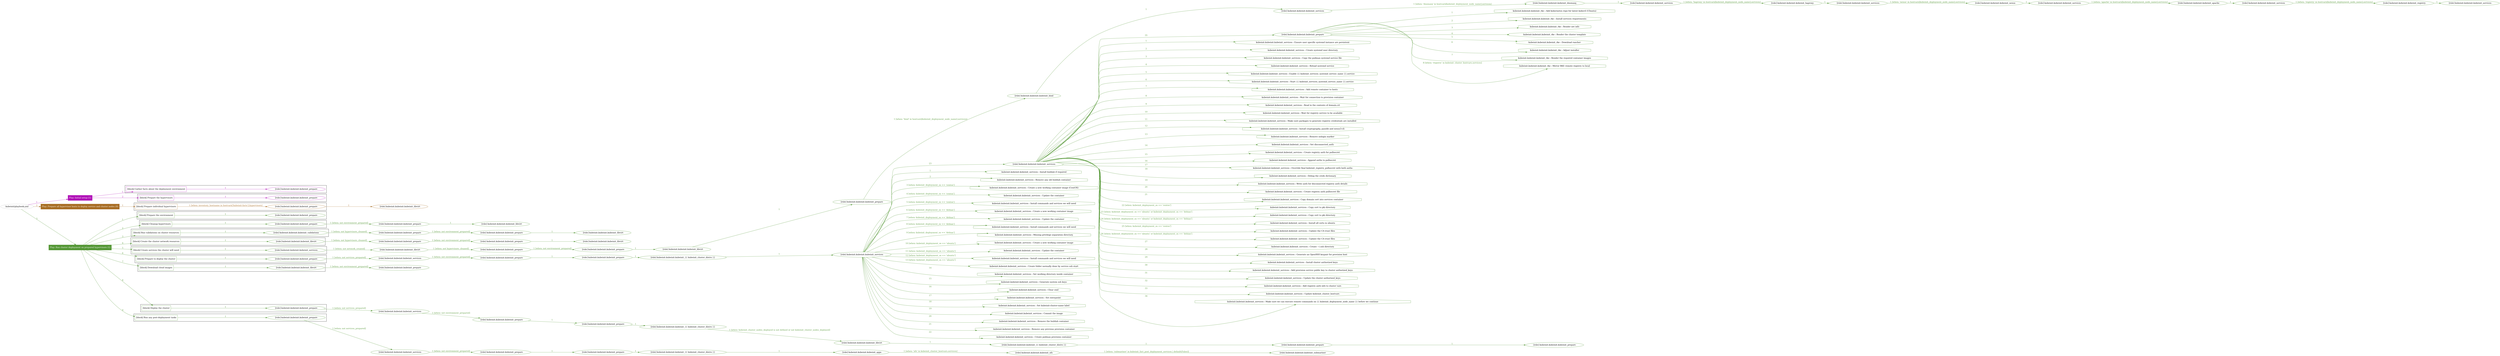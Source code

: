 digraph {
	graph [concentrate=true ordering=in rankdir=LR ratio=fill]
	edge [esep=5 sep=10]
	"kubeinit/playbook.yml" [id=root_node style=dotted]
	play_c46e09bc [label="Play: Initial setup (1)" color="#b114b8" fontcolor="#ffffff" id=play_c46e09bc shape=box style=filled tooltip=localhost]
	"kubeinit/playbook.yml" -> play_c46e09bc [label="1 " color="#b114b8" fontcolor="#b114b8" id=edge_ba6c7471 labeltooltip="1 " tooltip="1 "]
	subgraph "kubeinit.kubeinit.kubeinit_prepare" {
		role_e2528afa [label="[role] kubeinit.kubeinit.kubeinit_prepare" color="#b114b8" id=role_e2528afa tooltip="kubeinit.kubeinit.kubeinit_prepare"]
	}
	subgraph "kubeinit.kubeinit.kubeinit_prepare" {
		role_ebcd9da9 [label="[role] kubeinit.kubeinit.kubeinit_prepare" color="#b114b8" id=role_ebcd9da9 tooltip="kubeinit.kubeinit.kubeinit_prepare"]
	}
	subgraph "Play: Initial setup (1)" {
		play_c46e09bc -> block_710f8252 [label=1 color="#b114b8" fontcolor="#b114b8" id=edge_ca37a5b6 labeltooltip=1 tooltip=1]
		subgraph cluster_block_710f8252 {
			block_710f8252 [label="[block] Gather facts about the deployment environment" color="#b114b8" id=block_710f8252 labeltooltip="Gather facts about the deployment environment" shape=box tooltip="Gather facts about the deployment environment"]
			block_710f8252 -> role_e2528afa [label="1 " color="#b114b8" fontcolor="#b114b8" id=edge_9f2f6e4f labeltooltip="1 " tooltip="1 "]
		}
		play_c46e09bc -> block_f5697da4 [label=2 color="#b114b8" fontcolor="#b114b8" id=edge_acd3ba18 labeltooltip=2 tooltip=2]
		subgraph cluster_block_f5697da4 {
			block_f5697da4 [label="[block] Prepare the hypervisors" color="#b114b8" id=block_f5697da4 labeltooltip="Prepare the hypervisors" shape=box tooltip="Prepare the hypervisors"]
			block_f5697da4 -> role_ebcd9da9 [label="1 " color="#b114b8" fontcolor="#b114b8" id=edge_2b96298d labeltooltip="1 " tooltip="1 "]
		}
	}
	play_56b9b101 [label="Play: Prepare all hypervisor hosts to deploy service and cluster nodes (0)" color="#a86d24" fontcolor="#ffffff" id=play_56b9b101 shape=box style=filled tooltip="Play: Prepare all hypervisor hosts to deploy service and cluster nodes (0)"]
	"kubeinit/playbook.yml" -> play_56b9b101 [label="2 " color="#a86d24" fontcolor="#a86d24" id=edge_48392dcd labeltooltip="2 " tooltip="2 "]
	subgraph "kubeinit.kubeinit.kubeinit_libvirt" {
		role_dea0fd2e [label="[role] kubeinit.kubeinit.kubeinit_libvirt" color="#a86d24" id=role_dea0fd2e tooltip="kubeinit.kubeinit.kubeinit_libvirt"]
	}
	subgraph "kubeinit.kubeinit.kubeinit_prepare" {
		role_e6b240fb [label="[role] kubeinit.kubeinit.kubeinit_prepare" color="#a86d24" id=role_e6b240fb tooltip="kubeinit.kubeinit.kubeinit_prepare"]
		role_e6b240fb -> role_dea0fd2e [label="1 " color="#a86d24" fontcolor="#a86d24" id=edge_d7a2cbfe labeltooltip="1 " tooltip="1 "]
	}
	subgraph "Play: Prepare all hypervisor hosts to deploy service and cluster nodes (0)" {
		play_56b9b101 -> block_b74ad9a2 [label=1 color="#a86d24" fontcolor="#a86d24" id=edge_fc58153c labeltooltip=1 tooltip=1]
		subgraph cluster_block_b74ad9a2 {
			block_b74ad9a2 [label="[block] Prepare individual hypervisors" color="#a86d24" id=block_b74ad9a2 labeltooltip="Prepare individual hypervisors" shape=box tooltip="Prepare individual hypervisors"]
			block_b74ad9a2 -> role_e6b240fb [label="1 [when: inventory_hostname in hostvars['kubeinit-facts'].hypervisors]" color="#a86d24" fontcolor="#a86d24" id=edge_200238da labeltooltip="1 [when: inventory_hostname in hostvars['kubeinit-facts'].hypervisors]" tooltip="1 [when: inventory_hostname in hostvars['kubeinit-facts'].hypervisors]"]
		}
	}
	play_9f442074 [label="Play: Run cluster deployment on prepared hypervisors (1)" color="#549735" fontcolor="#ffffff" id=play_9f442074 shape=box style=filled tooltip=localhost]
	"kubeinit/playbook.yml" -> play_9f442074 [label="3 " color="#549735" fontcolor="#549735" id=edge_b5af6851 labeltooltip="3 " tooltip="3 "]
	subgraph "kubeinit.kubeinit.kubeinit_prepare" {
		role_be5d8d5f [label="[role] kubeinit.kubeinit.kubeinit_prepare" color="#549735" id=role_be5d8d5f tooltip="kubeinit.kubeinit.kubeinit_prepare"]
	}
	subgraph "kubeinit.kubeinit.kubeinit_libvirt" {
		role_b0519c19 [label="[role] kubeinit.kubeinit.kubeinit_libvirt" color="#549735" id=role_b0519c19 tooltip="kubeinit.kubeinit.kubeinit_libvirt"]
	}
	subgraph "kubeinit.kubeinit.kubeinit_prepare" {
		role_8547b189 [label="[role] kubeinit.kubeinit.kubeinit_prepare" color="#549735" id=role_8547b189 tooltip="kubeinit.kubeinit.kubeinit_prepare"]
		role_8547b189 -> role_b0519c19 [label="1 " color="#549735" fontcolor="#549735" id=edge_83892c05 labeltooltip="1 " tooltip="1 "]
	}
	subgraph "kubeinit.kubeinit.kubeinit_prepare" {
		role_3722acb4 [label="[role] kubeinit.kubeinit.kubeinit_prepare" color="#549735" id=role_3722acb4 tooltip="kubeinit.kubeinit.kubeinit_prepare"]
		role_3722acb4 -> role_8547b189 [label="1 [when: not environment_prepared]" color="#549735" fontcolor="#549735" id=edge_79a91686 labeltooltip="1 [when: not environment_prepared]" tooltip="1 [when: not environment_prepared]"]
	}
	subgraph "kubeinit.kubeinit.kubeinit_libvirt" {
		role_2b39a159 [label="[role] kubeinit.kubeinit.kubeinit_libvirt" color="#549735" id=role_2b39a159 tooltip="kubeinit.kubeinit.kubeinit_libvirt"]
	}
	subgraph "kubeinit.kubeinit.kubeinit_prepare" {
		role_0f35bf58 [label="[role] kubeinit.kubeinit.kubeinit_prepare" color="#549735" id=role_0f35bf58 tooltip="kubeinit.kubeinit.kubeinit_prepare"]
		role_0f35bf58 -> role_2b39a159 [label="1 " color="#549735" fontcolor="#549735" id=edge_fd2550cf labeltooltip="1 " tooltip="1 "]
	}
	subgraph "kubeinit.kubeinit.kubeinit_prepare" {
		role_67ade8ed [label="[role] kubeinit.kubeinit.kubeinit_prepare" color="#549735" id=role_67ade8ed tooltip="kubeinit.kubeinit.kubeinit_prepare"]
		role_67ade8ed -> role_0f35bf58 [label="1 [when: not environment_prepared]" color="#549735" fontcolor="#549735" id=edge_0efee9ea labeltooltip="1 [when: not environment_prepared]" tooltip="1 [when: not environment_prepared]"]
	}
	subgraph "kubeinit.kubeinit.kubeinit_validations" {
		role_95cd15e5 [label="[role] kubeinit.kubeinit.kubeinit_validations" color="#549735" id=role_95cd15e5 tooltip="kubeinit.kubeinit.kubeinit_validations"]
		role_95cd15e5 -> role_67ade8ed [label="1 [when: not hypervisors_cleaned]" color="#549735" fontcolor="#549735" id=edge_dd3701ad labeltooltip="1 [when: not hypervisors_cleaned]" tooltip="1 [when: not hypervisors_cleaned]"]
	}
	subgraph "kubeinit.kubeinit.kubeinit_libvirt" {
		role_23e00dcb [label="[role] kubeinit.kubeinit.kubeinit_libvirt" color="#549735" id=role_23e00dcb tooltip="kubeinit.kubeinit.kubeinit_libvirt"]
	}
	subgraph "kubeinit.kubeinit.kubeinit_prepare" {
		role_745d806c [label="[role] kubeinit.kubeinit.kubeinit_prepare" color="#549735" id=role_745d806c tooltip="kubeinit.kubeinit.kubeinit_prepare"]
		role_745d806c -> role_23e00dcb [label="1 " color="#549735" fontcolor="#549735" id=edge_7604ff23 labeltooltip="1 " tooltip="1 "]
	}
	subgraph "kubeinit.kubeinit.kubeinit_prepare" {
		role_2f12e961 [label="[role] kubeinit.kubeinit.kubeinit_prepare" color="#549735" id=role_2f12e961 tooltip="kubeinit.kubeinit.kubeinit_prepare"]
		role_2f12e961 -> role_745d806c [label="1 [when: not environment_prepared]" color="#549735" fontcolor="#549735" id=edge_bf8dee8b labeltooltip="1 [when: not environment_prepared]" tooltip="1 [when: not environment_prepared]"]
	}
	subgraph "kubeinit.kubeinit.kubeinit_libvirt" {
		role_184e21ad [label="[role] kubeinit.kubeinit.kubeinit_libvirt" color="#549735" id=role_184e21ad tooltip="kubeinit.kubeinit.kubeinit_libvirt"]
		role_184e21ad -> role_2f12e961 [label="1 [when: not hypervisors_cleaned]" color="#549735" fontcolor="#549735" id=edge_1f0aa45b labeltooltip="1 [when: not hypervisors_cleaned]" tooltip="1 [when: not hypervisors_cleaned]"]
	}
	subgraph "kubeinit.kubeinit.kubeinit_services" {
		role_3205df7b [label="[role] kubeinit.kubeinit.kubeinit_services" color="#549735" id=role_3205df7b tooltip="kubeinit.kubeinit.kubeinit_services"]
	}
	subgraph "kubeinit.kubeinit.kubeinit_registry" {
		role_7a32e695 [label="[role] kubeinit.kubeinit.kubeinit_registry" color="#549735" id=role_7a32e695 tooltip="kubeinit.kubeinit.kubeinit_registry"]
		role_7a32e695 -> role_3205df7b [label="1 " color="#549735" fontcolor="#549735" id=edge_ad2e9b4f labeltooltip="1 " tooltip="1 "]
	}
	subgraph "kubeinit.kubeinit.kubeinit_services" {
		role_9104dca9 [label="[role] kubeinit.kubeinit.kubeinit_services" color="#549735" id=role_9104dca9 tooltip="kubeinit.kubeinit.kubeinit_services"]
		role_9104dca9 -> role_7a32e695 [label="1 [when: 'registry' in hostvars[kubeinit_deployment_node_name].services]" color="#549735" fontcolor="#549735" id=edge_7dcec2d3 labeltooltip="1 [when: 'registry' in hostvars[kubeinit_deployment_node_name].services]" tooltip="1 [when: 'registry' in hostvars[kubeinit_deployment_node_name].services]"]
	}
	subgraph "kubeinit.kubeinit.kubeinit_apache" {
		role_96cda088 [label="[role] kubeinit.kubeinit.kubeinit_apache" color="#549735" id=role_96cda088 tooltip="kubeinit.kubeinit.kubeinit_apache"]
		role_96cda088 -> role_9104dca9 [label="1 " color="#549735" fontcolor="#549735" id=edge_23d9f892 labeltooltip="1 " tooltip="1 "]
	}
	subgraph "kubeinit.kubeinit.kubeinit_services" {
		role_8be63ec7 [label="[role] kubeinit.kubeinit.kubeinit_services" color="#549735" id=role_8be63ec7 tooltip="kubeinit.kubeinit.kubeinit_services"]
		role_8be63ec7 -> role_96cda088 [label="1 [when: 'apache' in hostvars[kubeinit_deployment_node_name].services]" color="#549735" fontcolor="#549735" id=edge_ee19dc68 labeltooltip="1 [when: 'apache' in hostvars[kubeinit_deployment_node_name].services]" tooltip="1 [when: 'apache' in hostvars[kubeinit_deployment_node_name].services]"]
	}
	subgraph "kubeinit.kubeinit.kubeinit_nexus" {
		role_e74a5728 [label="[role] kubeinit.kubeinit.kubeinit_nexus" color="#549735" id=role_e74a5728 tooltip="kubeinit.kubeinit.kubeinit_nexus"]
		role_e74a5728 -> role_8be63ec7 [label="1 " color="#549735" fontcolor="#549735" id=edge_169e8974 labeltooltip="1 " tooltip="1 "]
	}
	subgraph "kubeinit.kubeinit.kubeinit_services" {
		role_846a94b4 [label="[role] kubeinit.kubeinit.kubeinit_services" color="#549735" id=role_846a94b4 tooltip="kubeinit.kubeinit.kubeinit_services"]
		role_846a94b4 -> role_e74a5728 [label="1 [when: 'nexus' in hostvars[kubeinit_deployment_node_name].services]" color="#549735" fontcolor="#549735" id=edge_bd84d700 labeltooltip="1 [when: 'nexus' in hostvars[kubeinit_deployment_node_name].services]" tooltip="1 [when: 'nexus' in hostvars[kubeinit_deployment_node_name].services]"]
	}
	subgraph "kubeinit.kubeinit.kubeinit_haproxy" {
		role_eff54b62 [label="[role] kubeinit.kubeinit.kubeinit_haproxy" color="#549735" id=role_eff54b62 tooltip="kubeinit.kubeinit.kubeinit_haproxy"]
		role_eff54b62 -> role_846a94b4 [label="1 " color="#549735" fontcolor="#549735" id=edge_356a2132 labeltooltip="1 " tooltip="1 "]
	}
	subgraph "kubeinit.kubeinit.kubeinit_services" {
		role_a396deaf [label="[role] kubeinit.kubeinit.kubeinit_services" color="#549735" id=role_a396deaf tooltip="kubeinit.kubeinit.kubeinit_services"]
		role_a396deaf -> role_eff54b62 [label="1 [when: 'haproxy' in hostvars[kubeinit_deployment_node_name].services]" color="#549735" fontcolor="#549735" id=edge_adba70fe labeltooltip="1 [when: 'haproxy' in hostvars[kubeinit_deployment_node_name].services]" tooltip="1 [when: 'haproxy' in hostvars[kubeinit_deployment_node_name].services]"]
	}
	subgraph "kubeinit.kubeinit.kubeinit_dnsmasq" {
		role_0164ae99 [label="[role] kubeinit.kubeinit.kubeinit_dnsmasq" color="#549735" id=role_0164ae99 tooltip="kubeinit.kubeinit.kubeinit_dnsmasq"]
		role_0164ae99 -> role_a396deaf [label="1 " color="#549735" fontcolor="#549735" id=edge_ec710710 labeltooltip="1 " tooltip="1 "]
	}
	subgraph "kubeinit.kubeinit.kubeinit_services" {
		role_a9b6c88d [label="[role] kubeinit.kubeinit.kubeinit_services" color="#549735" id=role_a9b6c88d tooltip="kubeinit.kubeinit.kubeinit_services"]
		role_a9b6c88d -> role_0164ae99 [label="1 [when: 'dnsmasq' in hostvars[kubeinit_deployment_node_name].services]" color="#549735" fontcolor="#549735" id=edge_d2d28061 labeltooltip="1 [when: 'dnsmasq' in hostvars[kubeinit_deployment_node_name].services]" tooltip="1 [when: 'dnsmasq' in hostvars[kubeinit_deployment_node_name].services]"]
	}
	subgraph "kubeinit.kubeinit.kubeinit_bind" {
		role_4a977192 [label="[role] kubeinit.kubeinit.kubeinit_bind" color="#549735" id=role_4a977192 tooltip="kubeinit.kubeinit.kubeinit_bind"]
		role_4a977192 -> role_a9b6c88d [label="1 " color="#549735" fontcolor="#549735" id=edge_adc904bf labeltooltip="1 " tooltip="1 "]
	}
	subgraph "kubeinit.kubeinit.kubeinit_prepare" {
		role_3417bb81 [label="[role] kubeinit.kubeinit.kubeinit_prepare" color="#549735" id=role_3417bb81 tooltip="kubeinit.kubeinit.kubeinit_prepare"]
		role_3417bb81 -> role_4a977192 [label="1 [when: 'bind' in hostvars[kubeinit_deployment_node_name].services]" color="#549735" fontcolor="#549735" id=edge_5324203f labeltooltip="1 [when: 'bind' in hostvars[kubeinit_deployment_node_name].services]" tooltip="1 [when: 'bind' in hostvars[kubeinit_deployment_node_name].services]"]
	}
	subgraph "kubeinit.kubeinit.kubeinit_libvirt" {
		role_a616b7aa [label="[role] kubeinit.kubeinit.kubeinit_libvirt" color="#549735" id=role_a616b7aa tooltip="kubeinit.kubeinit.kubeinit_libvirt"]
		role_a616b7aa -> role_3417bb81 [label="1 " color="#549735" fontcolor="#549735" id=edge_e19dec5e labeltooltip="1 " tooltip="1 "]
	}
	subgraph "kubeinit.kubeinit.kubeinit_prepare" {
		role_46a01638 [label="[role] kubeinit.kubeinit.kubeinit_prepare" color="#549735" id=role_46a01638 tooltip="kubeinit.kubeinit.kubeinit_prepare"]
		role_46a01638 -> role_a616b7aa [label="1 " color="#549735" fontcolor="#549735" id=edge_090c5b4a labeltooltip="1 " tooltip="1 "]
	}
	subgraph "kubeinit.kubeinit.kubeinit_prepare" {
		role_a5aaf1a4 [label="[role] kubeinit.kubeinit.kubeinit_prepare" color="#549735" id=role_a5aaf1a4 tooltip="kubeinit.kubeinit.kubeinit_prepare"]
		role_a5aaf1a4 -> role_46a01638 [label="1 [when: not environment_prepared]" color="#549735" fontcolor="#549735" id=edge_6214f5f2 labeltooltip="1 [when: not environment_prepared]" tooltip="1 [when: not environment_prepared]"]
	}
	subgraph "kubeinit.kubeinit.kubeinit_libvirt" {
		role_3d7cc99d [label="[role] kubeinit.kubeinit.kubeinit_libvirt" color="#549735" id=role_3d7cc99d tooltip="kubeinit.kubeinit.kubeinit_libvirt"]
		role_3d7cc99d -> role_a5aaf1a4 [label="1 [when: not hypervisors_cleaned]" color="#549735" fontcolor="#549735" id=edge_82209238 labeltooltip="1 [when: not hypervisors_cleaned]" tooltip="1 [when: not hypervisors_cleaned]"]
	}
	subgraph "kubeinit.kubeinit.kubeinit_services" {
		role_0ac06cce [label="[role] kubeinit.kubeinit.kubeinit_services" color="#549735" id=role_0ac06cce tooltip="kubeinit.kubeinit.kubeinit_services"]
		role_0ac06cce -> role_3d7cc99d [label="1 [when: not network_created]" color="#549735" fontcolor="#549735" id=edge_9638e60f labeltooltip="1 [when: not network_created]" tooltip="1 [when: not network_created]"]
	}
	subgraph "kubeinit.kubeinit.kubeinit_prepare" {
		role_792d9523 [label="[role] kubeinit.kubeinit.kubeinit_prepare" color="#549735" id=role_792d9523 tooltip="kubeinit.kubeinit.kubeinit_prepare"]
		task_26203771 [label="kubeinit.kubeinit.kubeinit_rke : Add kubernetes repo for latest kubectl (Ubuntu)" color="#549735" id=task_26203771 shape=octagon tooltip="kubeinit.kubeinit.kubeinit_rke : Add kubernetes repo for latest kubectl (Ubuntu)"]
		role_792d9523 -> task_26203771 [label="1 " color="#549735" fontcolor="#549735" id=edge_46244087 labeltooltip="1 " tooltip="1 "]
		task_f1e3e62d [label="kubeinit.kubeinit.kubeinit_rke : Install services requirements" color="#549735" id=task_f1e3e62d shape=octagon tooltip="kubeinit.kubeinit.kubeinit_rke : Install services requirements"]
		role_792d9523 -> task_f1e3e62d [label="2 " color="#549735" fontcolor="#549735" id=edge_378b22bb labeltooltip="2 " tooltip="2 "]
		task_5763cc42 [label="kubeinit.kubeinit.kubeinit_rke : Render net info" color="#549735" id=task_5763cc42 shape=octagon tooltip="kubeinit.kubeinit.kubeinit_rke : Render net info"]
		role_792d9523 -> task_5763cc42 [label="3 " color="#549735" fontcolor="#549735" id=edge_640df7d7 labeltooltip="3 " tooltip="3 "]
		task_b0caaf57 [label="kubeinit.kubeinit.kubeinit_rke : Render the cluster template" color="#549735" id=task_b0caaf57 shape=octagon tooltip="kubeinit.kubeinit.kubeinit_rke : Render the cluster template"]
		role_792d9523 -> task_b0caaf57 [label="4 " color="#549735" fontcolor="#549735" id=edge_92048202 labeltooltip="4 " tooltip="4 "]
		task_483f03eb [label="kubeinit.kubeinit.kubeinit_rke : Download rancher" color="#549735" id=task_483f03eb shape=octagon tooltip="kubeinit.kubeinit.kubeinit_rke : Download rancher"]
		role_792d9523 -> task_483f03eb [label="5 " color="#549735" fontcolor="#549735" id=edge_931d2603 labeltooltip="5 " tooltip="5 "]
		task_4a61e069 [label="kubeinit.kubeinit.kubeinit_rke : Adjust installer" color="#549735" id=task_4a61e069 shape=octagon tooltip="kubeinit.kubeinit.kubeinit_rke : Adjust installer"]
		role_792d9523 -> task_4a61e069 [label="6 " color="#549735" fontcolor="#549735" id=edge_bad9ed7a labeltooltip="6 " tooltip="6 "]
		task_7f40b79b [label="kubeinit.kubeinit.kubeinit_rke : Render the required container images" color="#549735" id=task_7f40b79b shape=octagon tooltip="kubeinit.kubeinit.kubeinit_rke : Render the required container images"]
		role_792d9523 -> task_7f40b79b [label="7 " color="#549735" fontcolor="#549735" id=edge_fcb4722c labeltooltip="7 " tooltip="7 "]
		task_a251a0d2 [label="kubeinit.kubeinit.kubeinit_rke : Mirror RKE remote registry to local" color="#549735" id=task_a251a0d2 shape=octagon tooltip="kubeinit.kubeinit.kubeinit_rke : Mirror RKE remote registry to local"]
		role_792d9523 -> task_a251a0d2 [label="8 [when: 'registry' in kubeinit_cluster_hostvars.services]" color="#549735" fontcolor="#549735" id=edge_da765e4e labeltooltip="8 [when: 'registry' in kubeinit_cluster_hostvars.services]" tooltip="8 [when: 'registry' in kubeinit_cluster_hostvars.services]"]
	}
	subgraph "kubeinit.kubeinit.kubeinit_services" {
		role_965d8896 [label="[role] kubeinit.kubeinit.kubeinit_services" color="#549735" id=role_965d8896 tooltip="kubeinit.kubeinit.kubeinit_services"]
		task_41e84e13 [label="kubeinit.kubeinit.kubeinit_services : Ensure user specific systemd instance are persistent" color="#549735" id=task_41e84e13 shape=octagon tooltip="kubeinit.kubeinit.kubeinit_services : Ensure user specific systemd instance are persistent"]
		role_965d8896 -> task_41e84e13 [label="1 " color="#549735" fontcolor="#549735" id=edge_5015fffc labeltooltip="1 " tooltip="1 "]
		task_7f003e30 [label="kubeinit.kubeinit.kubeinit_services : Create systemd user directory" color="#549735" id=task_7f003e30 shape=octagon tooltip="kubeinit.kubeinit.kubeinit_services : Create systemd user directory"]
		role_965d8896 -> task_7f003e30 [label="2 " color="#549735" fontcolor="#549735" id=edge_6fcf562f labeltooltip="2 " tooltip="2 "]
		task_137f6b69 [label="kubeinit.kubeinit.kubeinit_services : Copy the podman systemd service file" color="#549735" id=task_137f6b69 shape=octagon tooltip="kubeinit.kubeinit.kubeinit_services : Copy the podman systemd service file"]
		role_965d8896 -> task_137f6b69 [label="3 " color="#549735" fontcolor="#549735" id=edge_449c7f8b labeltooltip="3 " tooltip="3 "]
		task_93b30b68 [label="kubeinit.kubeinit.kubeinit_services : Reload systemd service" color="#549735" id=task_93b30b68 shape=octagon tooltip="kubeinit.kubeinit.kubeinit_services : Reload systemd service"]
		role_965d8896 -> task_93b30b68 [label="4 " color="#549735" fontcolor="#549735" id=edge_24c8c458 labeltooltip="4 " tooltip="4 "]
		task_9a1bc024 [label="kubeinit.kubeinit.kubeinit_services : Enable {{ kubeinit_services_systemd_service_name }}.service" color="#549735" id=task_9a1bc024 shape=octagon tooltip="kubeinit.kubeinit.kubeinit_services : Enable {{ kubeinit_services_systemd_service_name }}.service"]
		role_965d8896 -> task_9a1bc024 [label="5 " color="#549735" fontcolor="#549735" id=edge_c02c0eea labeltooltip="5 " tooltip="5 "]
		task_b0a62be6 [label="kubeinit.kubeinit.kubeinit_services : Start {{ kubeinit_services_systemd_service_name }}.service" color="#549735" id=task_b0a62be6 shape=octagon tooltip="kubeinit.kubeinit.kubeinit_services : Start {{ kubeinit_services_systemd_service_name }}.service"]
		role_965d8896 -> task_b0a62be6 [label="6 " color="#549735" fontcolor="#549735" id=edge_3c7a37a9 labeltooltip="6 " tooltip="6 "]
		task_e00d489e [label="kubeinit.kubeinit.kubeinit_services : Add remote container to hosts" color="#549735" id=task_e00d489e shape=octagon tooltip="kubeinit.kubeinit.kubeinit_services : Add remote container to hosts"]
		role_965d8896 -> task_e00d489e [label="7 " color="#549735" fontcolor="#549735" id=edge_3645994a labeltooltip="7 " tooltip="7 "]
		task_b608c98f [label="kubeinit.kubeinit.kubeinit_services : Wait for connection to provision container" color="#549735" id=task_b608c98f shape=octagon tooltip="kubeinit.kubeinit.kubeinit_services : Wait for connection to provision container"]
		role_965d8896 -> task_b608c98f [label="8 " color="#549735" fontcolor="#549735" id=edge_daece04c labeltooltip="8 " tooltip="8 "]
		task_93c314c0 [label="kubeinit.kubeinit.kubeinit_services : Read in the contents of domain.crt" color="#549735" id=task_93c314c0 shape=octagon tooltip="kubeinit.kubeinit.kubeinit_services : Read in the contents of domain.crt"]
		role_965d8896 -> task_93c314c0 [label="9 " color="#549735" fontcolor="#549735" id=edge_c6ae64d5 labeltooltip="9 " tooltip="9 "]
		task_275a67f9 [label="kubeinit.kubeinit.kubeinit_services : Wait for registry service to be available" color="#549735" id=task_275a67f9 shape=octagon tooltip="kubeinit.kubeinit.kubeinit_services : Wait for registry service to be available"]
		role_965d8896 -> task_275a67f9 [label="10 " color="#549735" fontcolor="#549735" id=edge_a7b44d46 labeltooltip="10 " tooltip="10 "]
		task_31bad1d7 [label="kubeinit.kubeinit.kubeinit_services : Make sure packages to generate registry credentials are installed" color="#549735" id=task_31bad1d7 shape=octagon tooltip="kubeinit.kubeinit.kubeinit_services : Make sure packages to generate registry credentials are installed"]
		role_965d8896 -> task_31bad1d7 [label="11 " color="#549735" fontcolor="#549735" id=edge_73f772c2 labeltooltip="11 " tooltip="11 "]
		task_601c7750 [label="kubeinit.kubeinit.kubeinit_services : Install cryptography, passlib and nexus3-cli" color="#549735" id=task_601c7750 shape=octagon tooltip="kubeinit.kubeinit.kubeinit_services : Install cryptography, passlib and nexus3-cli"]
		role_965d8896 -> task_601c7750 [label="12 " color="#549735" fontcolor="#549735" id=edge_8116a341 labeltooltip="12 " tooltip="12 "]
		task_bbf06a26 [label="kubeinit.kubeinit.kubeinit_services : Remove nologin marker" color="#549735" id=task_bbf06a26 shape=octagon tooltip="kubeinit.kubeinit.kubeinit_services : Remove nologin marker"]
		role_965d8896 -> task_bbf06a26 [label="13 " color="#549735" fontcolor="#549735" id=edge_51e412eb labeltooltip="13 " tooltip="13 "]
		task_5cf0ce4d [label="kubeinit.kubeinit.kubeinit_services : Set disconnected_auth" color="#549735" id=task_5cf0ce4d shape=octagon tooltip="kubeinit.kubeinit.kubeinit_services : Set disconnected_auth"]
		role_965d8896 -> task_5cf0ce4d [label="14 " color="#549735" fontcolor="#549735" id=edge_d78a4c18 labeltooltip="14 " tooltip="14 "]
		task_73367f90 [label="kubeinit.kubeinit.kubeinit_services : Create registry auth for pullsecret" color="#549735" id=task_73367f90 shape=octagon tooltip="kubeinit.kubeinit.kubeinit_services : Create registry auth for pullsecret"]
		role_965d8896 -> task_73367f90 [label="15 " color="#549735" fontcolor="#549735" id=edge_207f2702 labeltooltip="15 " tooltip="15 "]
		task_d19fac36 [label="kubeinit.kubeinit.kubeinit_services : Append auths to pullsecret" color="#549735" id=task_d19fac36 shape=octagon tooltip="kubeinit.kubeinit.kubeinit_services : Append auths to pullsecret"]
		role_965d8896 -> task_d19fac36 [label="16 " color="#549735" fontcolor="#549735" id=edge_b4d477ee labeltooltip="16 " tooltip="16 "]
		task_b4aa152f [label="kubeinit.kubeinit.kubeinit_services : Override final kubeinit_registry_pullsecret with both auths" color="#549735" id=task_b4aa152f shape=octagon tooltip="kubeinit.kubeinit.kubeinit_services : Override final kubeinit_registry_pullsecret with both auths"]
		role_965d8896 -> task_b4aa152f [label="17 " color="#549735" fontcolor="#549735" id=edge_b3f81cea labeltooltip="17 " tooltip="17 "]
		task_5f16f530 [label="kubeinit.kubeinit.kubeinit_services : Debug the creds dictionary" color="#549735" id=task_5f16f530 shape=octagon tooltip="kubeinit.kubeinit.kubeinit_services : Debug the creds dictionary"]
		role_965d8896 -> task_5f16f530 [label="18 " color="#549735" fontcolor="#549735" id=edge_054e6b23 labeltooltip="18 " tooltip="18 "]
		task_17e26ffc [label="kubeinit.kubeinit.kubeinit_services : Write auth for disconnected registry auth details" color="#549735" id=task_17e26ffc shape=octagon tooltip="kubeinit.kubeinit.kubeinit_services : Write auth for disconnected registry auth details"]
		role_965d8896 -> task_17e26ffc [label="19 " color="#549735" fontcolor="#549735" id=edge_04d33647 labeltooltip="19 " tooltip="19 "]
		task_5342d5de [label="kubeinit.kubeinit.kubeinit_services : Create registry auth pullsecret file" color="#549735" id=task_5342d5de shape=octagon tooltip="kubeinit.kubeinit.kubeinit_services : Create registry auth pullsecret file"]
		role_965d8896 -> task_5342d5de [label="20 " color="#549735" fontcolor="#549735" id=edge_0bfd8312 labeltooltip="20 " tooltip="20 "]
		task_32496eb1 [label="kubeinit.kubeinit.kubeinit_services : Copy domain cert into services container" color="#549735" id=task_32496eb1 shape=octagon tooltip="kubeinit.kubeinit.kubeinit_services : Copy domain cert into services container"]
		role_965d8896 -> task_32496eb1 [label="21 " color="#549735" fontcolor="#549735" id=edge_f1fb6ee0 labeltooltip="21 " tooltip="21 "]
		task_dec13d9c [label="kubeinit.kubeinit.kubeinit_services : Copy cert to pki directory" color="#549735" id=task_dec13d9c shape=octagon tooltip="kubeinit.kubeinit.kubeinit_services : Copy cert to pki directory"]
		role_965d8896 -> task_dec13d9c [label="22 [when: kubeinit_deployment_os == 'centos']" color="#549735" fontcolor="#549735" id=edge_e3b543a1 labeltooltip="22 [when: kubeinit_deployment_os == 'centos']" tooltip="22 [when: kubeinit_deployment_os == 'centos']"]
		task_4cbc52ee [label="kubeinit.kubeinit.kubeinit_services : Copy cert to pki directory" color="#549735" id=task_4cbc52ee shape=octagon tooltip="kubeinit.kubeinit.kubeinit_services : Copy cert to pki directory"]
		role_965d8896 -> task_4cbc52ee [label="23 [when: kubeinit_deployment_os == 'ubuntu' or kubeinit_deployment_os == 'debian']" color="#549735" fontcolor="#549735" id=edge_878aebd3 labeltooltip="23 [when: kubeinit_deployment_os == 'ubuntu' or kubeinit_deployment_os == 'debian']" tooltip="23 [when: kubeinit_deployment_os == 'ubuntu' or kubeinit_deployment_os == 'debian']"]
		task_8810ff7d [label="kubeinit.kubeinit.kubeinit_services : Install all certs in ubuntu" color="#549735" id=task_8810ff7d shape=octagon tooltip="kubeinit.kubeinit.kubeinit_services : Install all certs in ubuntu"]
		role_965d8896 -> task_8810ff7d [label="24 [when: kubeinit_deployment_os == 'ubuntu' or kubeinit_deployment_os == 'debian']" color="#549735" fontcolor="#549735" id=edge_2b4e52cd labeltooltip="24 [when: kubeinit_deployment_os == 'ubuntu' or kubeinit_deployment_os == 'debian']" tooltip="24 [when: kubeinit_deployment_os == 'ubuntu' or kubeinit_deployment_os == 'debian']"]
		task_66525904 [label="kubeinit.kubeinit.kubeinit_services : Update the CA trust files" color="#549735" id=task_66525904 shape=octagon tooltip="kubeinit.kubeinit.kubeinit_services : Update the CA trust files"]
		role_965d8896 -> task_66525904 [label="25 [when: kubeinit_deployment_os == 'centos']" color="#549735" fontcolor="#549735" id=edge_43f5da35 labeltooltip="25 [when: kubeinit_deployment_os == 'centos']" tooltip="25 [when: kubeinit_deployment_os == 'centos']"]
		task_f2612997 [label="kubeinit.kubeinit.kubeinit_services : Update the CA trust files" color="#549735" id=task_f2612997 shape=octagon tooltip="kubeinit.kubeinit.kubeinit_services : Update the CA trust files"]
		role_965d8896 -> task_f2612997 [label="26 [when: kubeinit_deployment_os == 'ubuntu' or kubeinit_deployment_os == 'debian']" color="#549735" fontcolor="#549735" id=edge_9d9ff764 labeltooltip="26 [when: kubeinit_deployment_os == 'ubuntu' or kubeinit_deployment_os == 'debian']" tooltip="26 [when: kubeinit_deployment_os == 'ubuntu' or kubeinit_deployment_os == 'debian']"]
		task_46e09b01 [label="kubeinit.kubeinit.kubeinit_services : Create ~/.ssh directory" color="#549735" id=task_46e09b01 shape=octagon tooltip="kubeinit.kubeinit.kubeinit_services : Create ~/.ssh directory"]
		role_965d8896 -> task_46e09b01 [label="27 " color="#549735" fontcolor="#549735" id=edge_55e9e833 labeltooltip="27 " tooltip="27 "]
		task_cce6d812 [label="kubeinit.kubeinit.kubeinit_services : Generate an OpenSSH keypair for provision host" color="#549735" id=task_cce6d812 shape=octagon tooltip="kubeinit.kubeinit.kubeinit_services : Generate an OpenSSH keypair for provision host"]
		role_965d8896 -> task_cce6d812 [label="28 " color="#549735" fontcolor="#549735" id=edge_ec9fac8e labeltooltip="28 " tooltip="28 "]
		task_56ff9dea [label="kubeinit.kubeinit.kubeinit_services : Install cluster authorized keys" color="#549735" id=task_56ff9dea shape=octagon tooltip="kubeinit.kubeinit.kubeinit_services : Install cluster authorized keys"]
		role_965d8896 -> task_56ff9dea [label="29 " color="#549735" fontcolor="#549735" id=edge_92911792 labeltooltip="29 " tooltip="29 "]
		task_e3789dd4 [label="kubeinit.kubeinit.kubeinit_services : Add provision service public key to cluster authorized_keys" color="#549735" id=task_e3789dd4 shape=octagon tooltip="kubeinit.kubeinit.kubeinit_services : Add provision service public key to cluster authorized_keys"]
		role_965d8896 -> task_e3789dd4 [label="30 " color="#549735" fontcolor="#549735" id=edge_df1e5721 labeltooltip="30 " tooltip="30 "]
		task_607002f1 [label="kubeinit.kubeinit.kubeinit_services : Update the cluster authorized_keys" color="#549735" id=task_607002f1 shape=octagon tooltip="kubeinit.kubeinit.kubeinit_services : Update the cluster authorized_keys"]
		role_965d8896 -> task_607002f1 [label="31 " color="#549735" fontcolor="#549735" id=edge_cfac3b9f labeltooltip="31 " tooltip="31 "]
		task_59551736 [label="kubeinit.kubeinit.kubeinit_services : Add registry auth info to cluster vars" color="#549735" id=task_59551736 shape=octagon tooltip="kubeinit.kubeinit.kubeinit_services : Add registry auth info to cluster vars"]
		role_965d8896 -> task_59551736 [label="32 " color="#549735" fontcolor="#549735" id=edge_d9160d94 labeltooltip="32 " tooltip="32 "]
		task_17e40c59 [label="kubeinit.kubeinit.kubeinit_services : Update kubeinit_cluster_hostvars" color="#549735" id=task_17e40c59 shape=octagon tooltip="kubeinit.kubeinit.kubeinit_services : Update kubeinit_cluster_hostvars"]
		role_965d8896 -> task_17e40c59 [label="33 " color="#549735" fontcolor="#549735" id=edge_4f90d008 labeltooltip="33 " tooltip="33 "]
		task_9e08fda4 [label="kubeinit.kubeinit.kubeinit_services : Make sure we can execute remote commands on {{ kubeinit_deployment_node_name }} before we continue" color="#549735" id=task_9e08fda4 shape=octagon tooltip="kubeinit.kubeinit.kubeinit_services : Make sure we can execute remote commands on {{ kubeinit_deployment_node_name }} before we continue"]
		role_965d8896 -> task_9e08fda4 [label="34 " color="#549735" fontcolor="#549735" id=edge_d1d64152 labeltooltip="34 " tooltip="34 "]
		role_965d8896 -> role_792d9523 [label="35 " color="#549735" fontcolor="#549735" id=edge_432b7280 labeltooltip="35 " tooltip="35 "]
	}
	subgraph "kubeinit.kubeinit.kubeinit_services" {
		role_3f9201ec [label="[role] kubeinit.kubeinit.kubeinit_services" color="#549735" id=role_3f9201ec tooltip="kubeinit.kubeinit.kubeinit_services"]
		task_a3653115 [label="kubeinit.kubeinit.kubeinit_services : Install buildah if required" color="#549735" id=task_a3653115 shape=octagon tooltip="kubeinit.kubeinit.kubeinit_services : Install buildah if required"]
		role_3f9201ec -> task_a3653115 [label="1 " color="#549735" fontcolor="#549735" id=edge_7c716d7d labeltooltip="1 " tooltip="1 "]
		task_56073860 [label="kubeinit.kubeinit.kubeinit_services : Remove any old buildah container" color="#549735" id=task_56073860 shape=octagon tooltip="kubeinit.kubeinit.kubeinit_services : Remove any old buildah container"]
		role_3f9201ec -> task_56073860 [label="2 " color="#549735" fontcolor="#549735" id=edge_0cfccaf4 labeltooltip="2 " tooltip="2 "]
		task_2494ff90 [label="kubeinit.kubeinit.kubeinit_services : Create a new working container image (CentOS)" color="#549735" id=task_2494ff90 shape=octagon tooltip="kubeinit.kubeinit.kubeinit_services : Create a new working container image (CentOS)"]
		role_3f9201ec -> task_2494ff90 [label="3 [when: kubeinit_deployment_os == 'centos']" color="#549735" fontcolor="#549735" id=edge_8a0c6fe7 labeltooltip="3 [when: kubeinit_deployment_os == 'centos']" tooltip="3 [when: kubeinit_deployment_os == 'centos']"]
		task_0fe4cd88 [label="kubeinit.kubeinit.kubeinit_services : Update the container" color="#549735" id=task_0fe4cd88 shape=octagon tooltip="kubeinit.kubeinit.kubeinit_services : Update the container"]
		role_3f9201ec -> task_0fe4cd88 [label="4 [when: kubeinit_deployment_os == 'centos']" color="#549735" fontcolor="#549735" id=edge_2f9eb9eb labeltooltip="4 [when: kubeinit_deployment_os == 'centos']" tooltip="4 [when: kubeinit_deployment_os == 'centos']"]
		task_d71b0958 [label="kubeinit.kubeinit.kubeinit_services : Install commands and services we will need" color="#549735" id=task_d71b0958 shape=octagon tooltip="kubeinit.kubeinit.kubeinit_services : Install commands and services we will need"]
		role_3f9201ec -> task_d71b0958 [label="5 [when: kubeinit_deployment_os == 'centos']" color="#549735" fontcolor="#549735" id=edge_eea6525b labeltooltip="5 [when: kubeinit_deployment_os == 'centos']" tooltip="5 [when: kubeinit_deployment_os == 'centos']"]
		task_c7d222b3 [label="kubeinit.kubeinit.kubeinit_services : Create a new working container image" color="#549735" id=task_c7d222b3 shape=octagon tooltip="kubeinit.kubeinit.kubeinit_services : Create a new working container image"]
		role_3f9201ec -> task_c7d222b3 [label="6 [when: kubeinit_deployment_os == 'debian']" color="#549735" fontcolor="#549735" id=edge_906d1bb4 labeltooltip="6 [when: kubeinit_deployment_os == 'debian']" tooltip="6 [when: kubeinit_deployment_os == 'debian']"]
		task_d22de700 [label="kubeinit.kubeinit.kubeinit_services : Update the container" color="#549735" id=task_d22de700 shape=octagon tooltip="kubeinit.kubeinit.kubeinit_services : Update the container"]
		role_3f9201ec -> task_d22de700 [label="7 [when: kubeinit_deployment_os == 'debian']" color="#549735" fontcolor="#549735" id=edge_f52722cb labeltooltip="7 [when: kubeinit_deployment_os == 'debian']" tooltip="7 [when: kubeinit_deployment_os == 'debian']"]
		task_9a8ade30 [label="kubeinit.kubeinit.kubeinit_services : Install commands and services we will need" color="#549735" id=task_9a8ade30 shape=octagon tooltip="kubeinit.kubeinit.kubeinit_services : Install commands and services we will need"]
		role_3f9201ec -> task_9a8ade30 [label="8 [when: kubeinit_deployment_os == 'debian']" color="#549735" fontcolor="#549735" id=edge_f64b5f5f labeltooltip="8 [when: kubeinit_deployment_os == 'debian']" tooltip="8 [when: kubeinit_deployment_os == 'debian']"]
		task_315a45a5 [label="kubeinit.kubeinit.kubeinit_services : Missing privilege separation directory" color="#549735" id=task_315a45a5 shape=octagon tooltip="kubeinit.kubeinit.kubeinit_services : Missing privilege separation directory"]
		role_3f9201ec -> task_315a45a5 [label="9 [when: kubeinit_deployment_os == 'debian']" color="#549735" fontcolor="#549735" id=edge_25e07754 labeltooltip="9 [when: kubeinit_deployment_os == 'debian']" tooltip="9 [when: kubeinit_deployment_os == 'debian']"]
		task_aba0e666 [label="kubeinit.kubeinit.kubeinit_services : Create a new working container image" color="#549735" id=task_aba0e666 shape=octagon tooltip="kubeinit.kubeinit.kubeinit_services : Create a new working container image"]
		role_3f9201ec -> task_aba0e666 [label="10 [when: kubeinit_deployment_os == 'ubuntu']" color="#549735" fontcolor="#549735" id=edge_64126c9f labeltooltip="10 [when: kubeinit_deployment_os == 'ubuntu']" tooltip="10 [when: kubeinit_deployment_os == 'ubuntu']"]
		task_eb26faa8 [label="kubeinit.kubeinit.kubeinit_services : Update the container" color="#549735" id=task_eb26faa8 shape=octagon tooltip="kubeinit.kubeinit.kubeinit_services : Update the container"]
		role_3f9201ec -> task_eb26faa8 [label="11 [when: kubeinit_deployment_os == 'ubuntu']" color="#549735" fontcolor="#549735" id=edge_34d7a109 labeltooltip="11 [when: kubeinit_deployment_os == 'ubuntu']" tooltip="11 [when: kubeinit_deployment_os == 'ubuntu']"]
		task_15efcadb [label="kubeinit.kubeinit.kubeinit_services : Install commands and services we will need" color="#549735" id=task_15efcadb shape=octagon tooltip="kubeinit.kubeinit.kubeinit_services : Install commands and services we will need"]
		role_3f9201ec -> task_15efcadb [label="12 [when: kubeinit_deployment_os == 'ubuntu']" color="#549735" fontcolor="#549735" id=edge_221470d0 labeltooltip="12 [when: kubeinit_deployment_os == 'ubuntu']" tooltip="12 [when: kubeinit_deployment_os == 'ubuntu']"]
		task_b82053b9 [label="kubeinit.kubeinit.kubeinit_services : Create folder normally done by service ssh start" color="#549735" id=task_b82053b9 shape=octagon tooltip="kubeinit.kubeinit.kubeinit_services : Create folder normally done by service ssh start"]
		role_3f9201ec -> task_b82053b9 [label="13 [when: kubeinit_deployment_os == 'ubuntu']" color="#549735" fontcolor="#549735" id=edge_1c005781 labeltooltip="13 [when: kubeinit_deployment_os == 'ubuntu']" tooltip="13 [when: kubeinit_deployment_os == 'ubuntu']"]
		task_3f9a5555 [label="kubeinit.kubeinit.kubeinit_services : Set working directory inside container" color="#549735" id=task_3f9a5555 shape=octagon tooltip="kubeinit.kubeinit.kubeinit_services : Set working directory inside container"]
		role_3f9201ec -> task_3f9a5555 [label="14 " color="#549735" fontcolor="#549735" id=edge_e775d6b4 labeltooltip="14 " tooltip="14 "]
		task_4d71f19c [label="kubeinit.kubeinit.kubeinit_services : Generate system ssh keys" color="#549735" id=task_4d71f19c shape=octagon tooltip="kubeinit.kubeinit.kubeinit_services : Generate system ssh keys"]
		role_3f9201ec -> task_4d71f19c [label="15 " color="#549735" fontcolor="#549735" id=edge_e071d17b labeltooltip="15 " tooltip="15 "]
		task_f2bd7f62 [label="kubeinit.kubeinit.kubeinit_services : Clear cmd" color="#549735" id=task_f2bd7f62 shape=octagon tooltip="kubeinit.kubeinit.kubeinit_services : Clear cmd"]
		role_3f9201ec -> task_f2bd7f62 [label="16 " color="#549735" fontcolor="#549735" id=edge_fd5d113d labeltooltip="16 " tooltip="16 "]
		task_0cb1fa98 [label="kubeinit.kubeinit.kubeinit_services : Set entrypoint" color="#549735" id=task_0cb1fa98 shape=octagon tooltip="kubeinit.kubeinit.kubeinit_services : Set entrypoint"]
		role_3f9201ec -> task_0cb1fa98 [label="17 " color="#549735" fontcolor="#549735" id=edge_f9df4f4d labeltooltip="17 " tooltip="17 "]
		task_9718e542 [label="kubeinit.kubeinit.kubeinit_services : Set kubeinit-cluster-name label" color="#549735" id=task_9718e542 shape=octagon tooltip="kubeinit.kubeinit.kubeinit_services : Set kubeinit-cluster-name label"]
		role_3f9201ec -> task_9718e542 [label="18 " color="#549735" fontcolor="#549735" id=edge_c337e8cc labeltooltip="18 " tooltip="18 "]
		task_7fbb6115 [label="kubeinit.kubeinit.kubeinit_services : Commit the image" color="#549735" id=task_7fbb6115 shape=octagon tooltip="kubeinit.kubeinit.kubeinit_services : Commit the image"]
		role_3f9201ec -> task_7fbb6115 [label="19 " color="#549735" fontcolor="#549735" id=edge_f2f17304 labeltooltip="19 " tooltip="19 "]
		task_56f49aa0 [label="kubeinit.kubeinit.kubeinit_services : Remove the buildah container" color="#549735" id=task_56f49aa0 shape=octagon tooltip="kubeinit.kubeinit.kubeinit_services : Remove the buildah container"]
		role_3f9201ec -> task_56f49aa0 [label="20 " color="#549735" fontcolor="#549735" id=edge_13b4ef55 labeltooltip="20 " tooltip="20 "]
		task_cb2928bc [label="kubeinit.kubeinit.kubeinit_services : Remove any previous provision container" color="#549735" id=task_cb2928bc shape=octagon tooltip="kubeinit.kubeinit.kubeinit_services : Remove any previous provision container"]
		role_3f9201ec -> task_cb2928bc [label="21 " color="#549735" fontcolor="#549735" id=edge_d2618343 labeltooltip="21 " tooltip="21 "]
		task_723c0fc4 [label="kubeinit.kubeinit.kubeinit_services : Create podman provision container" color="#549735" id=task_723c0fc4 shape=octagon tooltip="kubeinit.kubeinit.kubeinit_services : Create podman provision container"]
		role_3f9201ec -> task_723c0fc4 [label="22 " color="#549735" fontcolor="#549735" id=edge_a44a888a labeltooltip="22 " tooltip="22 "]
		role_3f9201ec -> role_965d8896 [label="23 " color="#549735" fontcolor="#549735" id=edge_1f78c9c3 labeltooltip="23 " tooltip="23 "]
	}
	subgraph "kubeinit.kubeinit.kubeinit_{{ kubeinit_cluster_distro }}" {
		role_87ff1f86 [label="[role] kubeinit.kubeinit.kubeinit_{{ kubeinit_cluster_distro }}" color="#549735" id=role_87ff1f86 tooltip="kubeinit.kubeinit.kubeinit_{{ kubeinit_cluster_distro }}"]
		role_87ff1f86 -> role_3f9201ec [label="1 " color="#549735" fontcolor="#549735" id=edge_8006440d labeltooltip="1 " tooltip="1 "]
	}
	subgraph "kubeinit.kubeinit.kubeinit_prepare" {
		role_adbf474a [label="[role] kubeinit.kubeinit.kubeinit_prepare" color="#549735" id=role_adbf474a tooltip="kubeinit.kubeinit.kubeinit_prepare"]
		role_adbf474a -> role_87ff1f86 [label="1 " color="#549735" fontcolor="#549735" id=edge_882a2054 labeltooltip="1 " tooltip="1 "]
	}
	subgraph "kubeinit.kubeinit.kubeinit_prepare" {
		role_a6bda25e [label="[role] kubeinit.kubeinit.kubeinit_prepare" color="#549735" id=role_a6bda25e tooltip="kubeinit.kubeinit.kubeinit_prepare"]
		role_a6bda25e -> role_adbf474a [label="1 " color="#549735" fontcolor="#549735" id=edge_dd30744f labeltooltip="1 " tooltip="1 "]
	}
	subgraph "kubeinit.kubeinit.kubeinit_services" {
		role_5c3108fe [label="[role] kubeinit.kubeinit.kubeinit_services" color="#549735" id=role_5c3108fe tooltip="kubeinit.kubeinit.kubeinit_services"]
		role_5c3108fe -> role_a6bda25e [label="1 [when: not environment_prepared]" color="#549735" fontcolor="#549735" id=edge_4846b16f labeltooltip="1 [when: not environment_prepared]" tooltip="1 [when: not environment_prepared]"]
	}
	subgraph "kubeinit.kubeinit.kubeinit_prepare" {
		role_29702c72 [label="[role] kubeinit.kubeinit.kubeinit_prepare" color="#549735" id=role_29702c72 tooltip="kubeinit.kubeinit.kubeinit_prepare"]
		role_29702c72 -> role_5c3108fe [label="1 [when: not services_prepared]" color="#549735" fontcolor="#549735" id=edge_02e6c734 labeltooltip="1 [when: not services_prepared]" tooltip="1 [when: not services_prepared]"]
	}
	subgraph "kubeinit.kubeinit.kubeinit_prepare" {
		role_1d0a6f6b [label="[role] kubeinit.kubeinit.kubeinit_prepare" color="#549735" id=role_1d0a6f6b tooltip="kubeinit.kubeinit.kubeinit_prepare"]
	}
	subgraph "kubeinit.kubeinit.kubeinit_libvirt" {
		role_c2bdfd25 [label="[role] kubeinit.kubeinit.kubeinit_libvirt" color="#549735" id=role_c2bdfd25 tooltip="kubeinit.kubeinit.kubeinit_libvirt"]
		role_c2bdfd25 -> role_1d0a6f6b [label="1 [when: not environment_prepared]" color="#549735" fontcolor="#549735" id=edge_52a9cff0 labeltooltip="1 [when: not environment_prepared]" tooltip="1 [when: not environment_prepared]"]
	}
	subgraph "kubeinit.kubeinit.kubeinit_prepare" {
		role_f70e9d78 [label="[role] kubeinit.kubeinit.kubeinit_prepare" color="#549735" id=role_f70e9d78 tooltip="kubeinit.kubeinit.kubeinit_prepare"]
	}
	subgraph "kubeinit.kubeinit.kubeinit_prepare" {
		role_d34849e9 [label="[role] kubeinit.kubeinit.kubeinit_prepare" color="#549735" id=role_d34849e9 tooltip="kubeinit.kubeinit.kubeinit_prepare"]
		role_d34849e9 -> role_f70e9d78 [label="1 " color="#549735" fontcolor="#549735" id=edge_70506c2c labeltooltip="1 " tooltip="1 "]
	}
	subgraph "kubeinit.kubeinit.kubeinit_{{ kubeinit_cluster_distro }}" {
		role_c6091f82 [label="[role] kubeinit.kubeinit.kubeinit_{{ kubeinit_cluster_distro }}" color="#549735" id=role_c6091f82 tooltip="kubeinit.kubeinit.kubeinit_{{ kubeinit_cluster_distro }}"]
		role_c6091f82 -> role_d34849e9 [label="1 " color="#549735" fontcolor="#549735" id=edge_e3cc66db labeltooltip="1 " tooltip="1 "]
	}
	subgraph "kubeinit.kubeinit.kubeinit_libvirt" {
		role_7c8c8b81 [label="[role] kubeinit.kubeinit.kubeinit_libvirt" color="#549735" id=role_7c8c8b81 tooltip="kubeinit.kubeinit.kubeinit_libvirt"]
		role_7c8c8b81 -> role_c6091f82 [label="1 " color="#549735" fontcolor="#549735" id=edge_55079617 labeltooltip="1 " tooltip="1 "]
	}
	subgraph "kubeinit.kubeinit.kubeinit_{{ kubeinit_cluster_distro }}" {
		role_8021becd [label="[role] kubeinit.kubeinit.kubeinit_{{ kubeinit_cluster_distro }}" color="#549735" id=role_8021becd tooltip="kubeinit.kubeinit.kubeinit_{{ kubeinit_cluster_distro }}"]
		role_8021becd -> role_7c8c8b81 [label="1 [when: kubeinit_cluster_nodes_deployed is not defined or not kubeinit_cluster_nodes_deployed]" color="#549735" fontcolor="#549735" id=edge_b2ed5a1f labeltooltip="1 [when: kubeinit_cluster_nodes_deployed is not defined or not kubeinit_cluster_nodes_deployed]" tooltip="1 [when: kubeinit_cluster_nodes_deployed is not defined or not kubeinit_cluster_nodes_deployed]"]
	}
	subgraph "kubeinit.kubeinit.kubeinit_prepare" {
		role_74cedb1c [label="[role] kubeinit.kubeinit.kubeinit_prepare" color="#549735" id=role_74cedb1c tooltip="kubeinit.kubeinit.kubeinit_prepare"]
		role_74cedb1c -> role_8021becd [label="1 " color="#549735" fontcolor="#549735" id=edge_92e9d2fd labeltooltip="1 " tooltip="1 "]
	}
	subgraph "kubeinit.kubeinit.kubeinit_prepare" {
		role_a39938b8 [label="[role] kubeinit.kubeinit.kubeinit_prepare" color="#549735" id=role_a39938b8 tooltip="kubeinit.kubeinit.kubeinit_prepare"]
		role_a39938b8 -> role_74cedb1c [label="1 " color="#549735" fontcolor="#549735" id=edge_b984f71e labeltooltip="1 " tooltip="1 "]
	}
	subgraph "kubeinit.kubeinit.kubeinit_services" {
		role_19abbb28 [label="[role] kubeinit.kubeinit.kubeinit_services" color="#549735" id=role_19abbb28 tooltip="kubeinit.kubeinit.kubeinit_services"]
		role_19abbb28 -> role_a39938b8 [label="1 [when: not environment_prepared]" color="#549735" fontcolor="#549735" id=edge_e6799009 labeltooltip="1 [when: not environment_prepared]" tooltip="1 [when: not environment_prepared]"]
	}
	subgraph "kubeinit.kubeinit.kubeinit_prepare" {
		role_c1a0d124 [label="[role] kubeinit.kubeinit.kubeinit_prepare" color="#549735" id=role_c1a0d124 tooltip="kubeinit.kubeinit.kubeinit_prepare"]
		role_c1a0d124 -> role_19abbb28 [label="1 [when: not services_prepared]" color="#549735" fontcolor="#549735" id=edge_795ef869 labeltooltip="1 [when: not services_prepared]" tooltip="1 [when: not services_prepared]"]
	}
	subgraph "kubeinit.kubeinit.kubeinit_submariner" {
		role_942e5cac [label="[role] kubeinit.kubeinit.kubeinit_submariner" color="#549735" id=role_942e5cac tooltip="kubeinit.kubeinit.kubeinit_submariner"]
	}
	subgraph "kubeinit.kubeinit.kubeinit_nfs" {
		role_14592dcf [label="[role] kubeinit.kubeinit.kubeinit_nfs" color="#549735" id=role_14592dcf tooltip="kubeinit.kubeinit.kubeinit_nfs"]
		role_14592dcf -> role_942e5cac [label="1 [when: 'submariner' in kubeinit_fact_post_deployment_services | default(False)]" color="#549735" fontcolor="#549735" id=edge_992a4dd6 labeltooltip="1 [when: 'submariner' in kubeinit_fact_post_deployment_services | default(False)]" tooltip="1 [when: 'submariner' in kubeinit_fact_post_deployment_services | default(False)]"]
	}
	subgraph "kubeinit.kubeinit.kubeinit_apps" {
		role_916686e3 [label="[role] kubeinit.kubeinit.kubeinit_apps" color="#549735" id=role_916686e3 tooltip="kubeinit.kubeinit.kubeinit_apps"]
		role_916686e3 -> role_14592dcf [label="1 [when: 'nfs' in kubeinit_cluster_hostvars.services]" color="#549735" fontcolor="#549735" id=edge_c7d3c443 labeltooltip="1 [when: 'nfs' in kubeinit_cluster_hostvars.services]" tooltip="1 [when: 'nfs' in kubeinit_cluster_hostvars.services]"]
	}
	subgraph "kubeinit.kubeinit.kubeinit_{{ kubeinit_cluster_distro }}" {
		role_9246d177 [label="[role] kubeinit.kubeinit.kubeinit_{{ kubeinit_cluster_distro }}" color="#549735" id=role_9246d177 tooltip="kubeinit.kubeinit.kubeinit_{{ kubeinit_cluster_distro }}"]
		role_9246d177 -> role_916686e3 [label="1 " color="#549735" fontcolor="#549735" id=edge_73cab35d labeltooltip="1 " tooltip="1 "]
	}
	subgraph "kubeinit.kubeinit.kubeinit_prepare" {
		role_a0e0d528 [label="[role] kubeinit.kubeinit.kubeinit_prepare" color="#549735" id=role_a0e0d528 tooltip="kubeinit.kubeinit.kubeinit_prepare"]
		role_a0e0d528 -> role_9246d177 [label="1 " color="#549735" fontcolor="#549735" id=edge_e39fa57c labeltooltip="1 " tooltip="1 "]
	}
	subgraph "kubeinit.kubeinit.kubeinit_prepare" {
		role_699f05f0 [label="[role] kubeinit.kubeinit.kubeinit_prepare" color="#549735" id=role_699f05f0 tooltip="kubeinit.kubeinit.kubeinit_prepare"]
		role_699f05f0 -> role_a0e0d528 [label="1 " color="#549735" fontcolor="#549735" id=edge_aefd894d labeltooltip="1 " tooltip="1 "]
	}
	subgraph "kubeinit.kubeinit.kubeinit_services" {
		role_e3b32d2c [label="[role] kubeinit.kubeinit.kubeinit_services" color="#549735" id=role_e3b32d2c tooltip="kubeinit.kubeinit.kubeinit_services"]
		role_e3b32d2c -> role_699f05f0 [label="1 [when: not environment_prepared]" color="#549735" fontcolor="#549735" id=edge_abf649bf labeltooltip="1 [when: not environment_prepared]" tooltip="1 [when: not environment_prepared]"]
	}
	subgraph "kubeinit.kubeinit.kubeinit_prepare" {
		role_f0d2bcb9 [label="[role] kubeinit.kubeinit.kubeinit_prepare" color="#549735" id=role_f0d2bcb9 tooltip="kubeinit.kubeinit.kubeinit_prepare"]
		role_f0d2bcb9 -> role_e3b32d2c [label="1 [when: not services_prepared]" color="#549735" fontcolor="#549735" id=edge_098f61df labeltooltip="1 [when: not services_prepared]" tooltip="1 [when: not services_prepared]"]
	}
	subgraph "Play: Run cluster deployment on prepared hypervisors (1)" {
		play_9f442074 -> block_697a4f47 [label=1 color="#549735" fontcolor="#549735" id=edge_464874ed labeltooltip=1 tooltip=1]
		subgraph cluster_block_697a4f47 {
			block_697a4f47 [label="[block] Prepare the environment" color="#549735" id=block_697a4f47 labeltooltip="Prepare the environment" shape=box tooltip="Prepare the environment"]
			block_697a4f47 -> role_be5d8d5f [label="1 " color="#549735" fontcolor="#549735" id=edge_fd36dc84 labeltooltip="1 " tooltip="1 "]
		}
		play_9f442074 -> block_4368c807 [label=2 color="#549735" fontcolor="#549735" id=edge_cb11407e labeltooltip=2 tooltip=2]
		subgraph cluster_block_4368c807 {
			block_4368c807 [label="[block] Cleanup hypervisors" color="#549735" id=block_4368c807 labeltooltip="Cleanup hypervisors" shape=box tooltip="Cleanup hypervisors"]
			block_4368c807 -> role_3722acb4 [label="1 " color="#549735" fontcolor="#549735" id=edge_363e6d99 labeltooltip="1 " tooltip="1 "]
		}
		play_9f442074 -> block_409c0915 [label=3 color="#549735" fontcolor="#549735" id=edge_4c4d8b96 labeltooltip=3 tooltip=3]
		subgraph cluster_block_409c0915 {
			block_409c0915 [label="[block] Run validations on cluster resources" color="#549735" id=block_409c0915 labeltooltip="Run validations on cluster resources" shape=box tooltip="Run validations on cluster resources"]
			block_409c0915 -> role_95cd15e5 [label="1 " color="#549735" fontcolor="#549735" id=edge_18710bb0 labeltooltip="1 " tooltip="1 "]
		}
		play_9f442074 -> block_c29b13a3 [label=4 color="#549735" fontcolor="#549735" id=edge_ecdf2279 labeltooltip=4 tooltip=4]
		subgraph cluster_block_c29b13a3 {
			block_c29b13a3 [label="[block] Create the cluster network resources" color="#549735" id=block_c29b13a3 labeltooltip="Create the cluster network resources" shape=box tooltip="Create the cluster network resources"]
			block_c29b13a3 -> role_184e21ad [label="1 " color="#549735" fontcolor="#549735" id=edge_c7296a33 labeltooltip="1 " tooltip="1 "]
		}
		play_9f442074 -> block_6c63e478 [label=5 color="#549735" fontcolor="#549735" id=edge_39bb35d3 labeltooltip=5 tooltip=5]
		subgraph cluster_block_6c63e478 {
			block_6c63e478 [label="[block] Create services the cluster will need" color="#549735" id=block_6c63e478 labeltooltip="Create services the cluster will need" shape=box tooltip="Create services the cluster will need"]
			block_6c63e478 -> role_0ac06cce [label="1 " color="#549735" fontcolor="#549735" id=edge_490d99fc labeltooltip="1 " tooltip="1 "]
		}
		play_9f442074 -> block_3688dcd3 [label=6 color="#549735" fontcolor="#549735" id=edge_63a7df1d labeltooltip=6 tooltip=6]
		subgraph cluster_block_3688dcd3 {
			block_3688dcd3 [label="[block] Prepare to deploy the cluster" color="#549735" id=block_3688dcd3 labeltooltip="Prepare to deploy the cluster" shape=box tooltip="Prepare to deploy the cluster"]
			block_3688dcd3 -> role_29702c72 [label="1 " color="#549735" fontcolor="#549735" id=edge_a86ba956 labeltooltip="1 " tooltip="1 "]
		}
		play_9f442074 -> block_3ba81f58 [label=7 color="#549735" fontcolor="#549735" id=edge_fdeb335b labeltooltip=7 tooltip=7]
		subgraph cluster_block_3ba81f58 {
			block_3ba81f58 [label="[block] Download cloud images" color="#549735" id=block_3ba81f58 labeltooltip="Download cloud images" shape=box tooltip="Download cloud images"]
			block_3ba81f58 -> role_c2bdfd25 [label="1 " color="#549735" fontcolor="#549735" id=edge_2442635d labeltooltip="1 " tooltip="1 "]
		}
		play_9f442074 -> block_087d1fba [label=8 color="#549735" fontcolor="#549735" id=edge_0312061b labeltooltip=8 tooltip=8]
		subgraph cluster_block_087d1fba {
			block_087d1fba [label="[block] Deploy the cluster" color="#549735" id=block_087d1fba labeltooltip="Deploy the cluster" shape=box tooltip="Deploy the cluster"]
			block_087d1fba -> role_c1a0d124 [label="1 " color="#549735" fontcolor="#549735" id=edge_ea6c916b labeltooltip="1 " tooltip="1 "]
		}
		play_9f442074 -> block_57b2f18c [label=9 color="#549735" fontcolor="#549735" id=edge_2660bd38 labeltooltip=9 tooltip=9]
		subgraph cluster_block_57b2f18c {
			block_57b2f18c [label="[block] Run any post-deployment tasks" color="#549735" id=block_57b2f18c labeltooltip="Run any post-deployment tasks" shape=box tooltip="Run any post-deployment tasks"]
			block_57b2f18c -> role_f0d2bcb9 [label="1 " color="#549735" fontcolor="#549735" id=edge_fc56702f labeltooltip="1 " tooltip="1 "]
		}
	}
}
